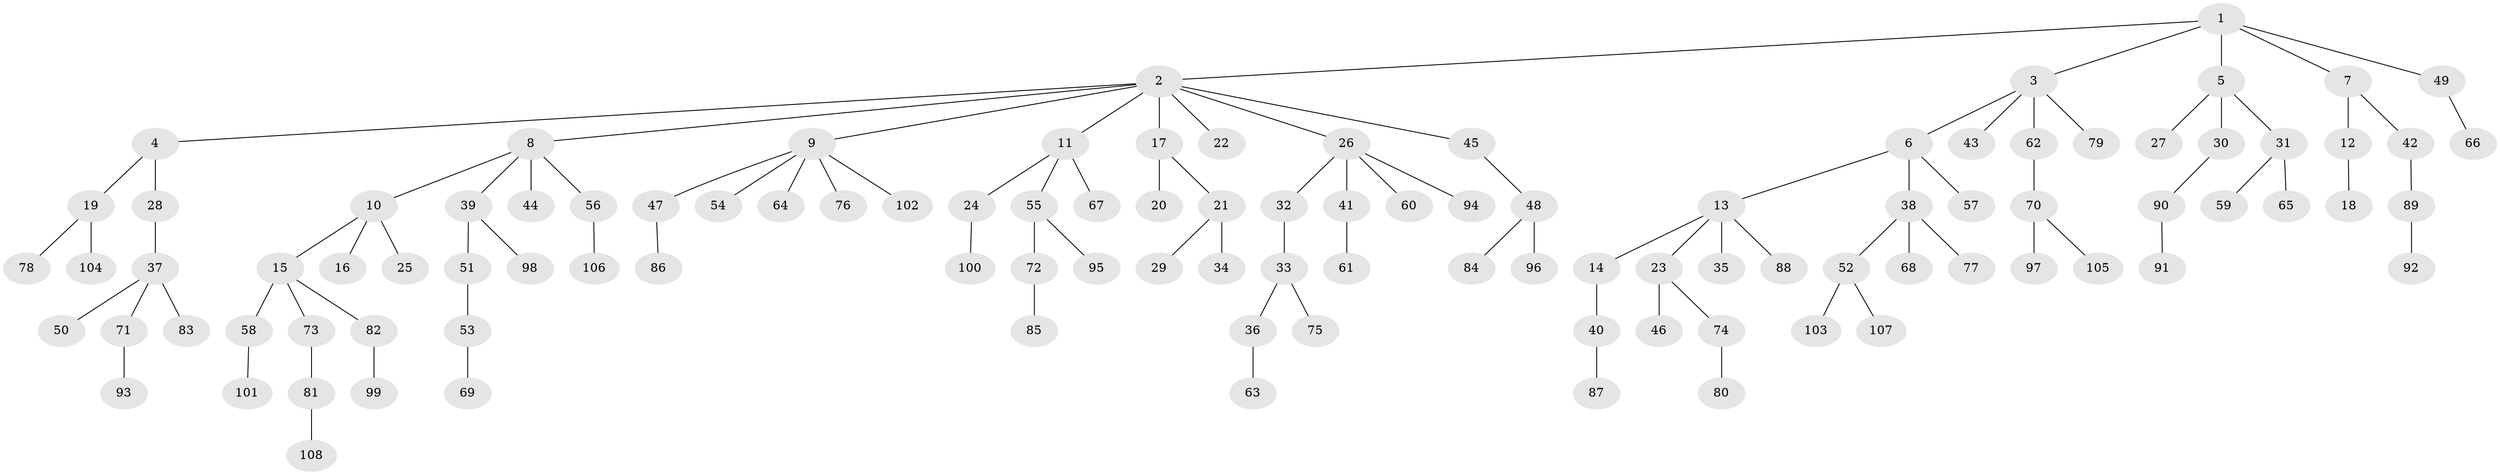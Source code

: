 // Generated by graph-tools (version 1.1) at 2025/26/03/09/25 03:26:25]
// undirected, 108 vertices, 107 edges
graph export_dot {
graph [start="1"]
  node [color=gray90,style=filled];
  1;
  2;
  3;
  4;
  5;
  6;
  7;
  8;
  9;
  10;
  11;
  12;
  13;
  14;
  15;
  16;
  17;
  18;
  19;
  20;
  21;
  22;
  23;
  24;
  25;
  26;
  27;
  28;
  29;
  30;
  31;
  32;
  33;
  34;
  35;
  36;
  37;
  38;
  39;
  40;
  41;
  42;
  43;
  44;
  45;
  46;
  47;
  48;
  49;
  50;
  51;
  52;
  53;
  54;
  55;
  56;
  57;
  58;
  59;
  60;
  61;
  62;
  63;
  64;
  65;
  66;
  67;
  68;
  69;
  70;
  71;
  72;
  73;
  74;
  75;
  76;
  77;
  78;
  79;
  80;
  81;
  82;
  83;
  84;
  85;
  86;
  87;
  88;
  89;
  90;
  91;
  92;
  93;
  94;
  95;
  96;
  97;
  98;
  99;
  100;
  101;
  102;
  103;
  104;
  105;
  106;
  107;
  108;
  1 -- 2;
  1 -- 3;
  1 -- 5;
  1 -- 7;
  1 -- 49;
  2 -- 4;
  2 -- 8;
  2 -- 9;
  2 -- 11;
  2 -- 17;
  2 -- 22;
  2 -- 26;
  2 -- 45;
  3 -- 6;
  3 -- 43;
  3 -- 62;
  3 -- 79;
  4 -- 19;
  4 -- 28;
  5 -- 27;
  5 -- 30;
  5 -- 31;
  6 -- 13;
  6 -- 38;
  6 -- 57;
  7 -- 12;
  7 -- 42;
  8 -- 10;
  8 -- 39;
  8 -- 44;
  8 -- 56;
  9 -- 47;
  9 -- 54;
  9 -- 64;
  9 -- 76;
  9 -- 102;
  10 -- 15;
  10 -- 16;
  10 -- 25;
  11 -- 24;
  11 -- 55;
  11 -- 67;
  12 -- 18;
  13 -- 14;
  13 -- 23;
  13 -- 35;
  13 -- 88;
  14 -- 40;
  15 -- 58;
  15 -- 73;
  15 -- 82;
  17 -- 20;
  17 -- 21;
  19 -- 78;
  19 -- 104;
  21 -- 29;
  21 -- 34;
  23 -- 46;
  23 -- 74;
  24 -- 100;
  26 -- 32;
  26 -- 41;
  26 -- 60;
  26 -- 94;
  28 -- 37;
  30 -- 90;
  31 -- 59;
  31 -- 65;
  32 -- 33;
  33 -- 36;
  33 -- 75;
  36 -- 63;
  37 -- 50;
  37 -- 71;
  37 -- 83;
  38 -- 52;
  38 -- 68;
  38 -- 77;
  39 -- 51;
  39 -- 98;
  40 -- 87;
  41 -- 61;
  42 -- 89;
  45 -- 48;
  47 -- 86;
  48 -- 84;
  48 -- 96;
  49 -- 66;
  51 -- 53;
  52 -- 103;
  52 -- 107;
  53 -- 69;
  55 -- 72;
  55 -- 95;
  56 -- 106;
  58 -- 101;
  62 -- 70;
  70 -- 97;
  70 -- 105;
  71 -- 93;
  72 -- 85;
  73 -- 81;
  74 -- 80;
  81 -- 108;
  82 -- 99;
  89 -- 92;
  90 -- 91;
}
